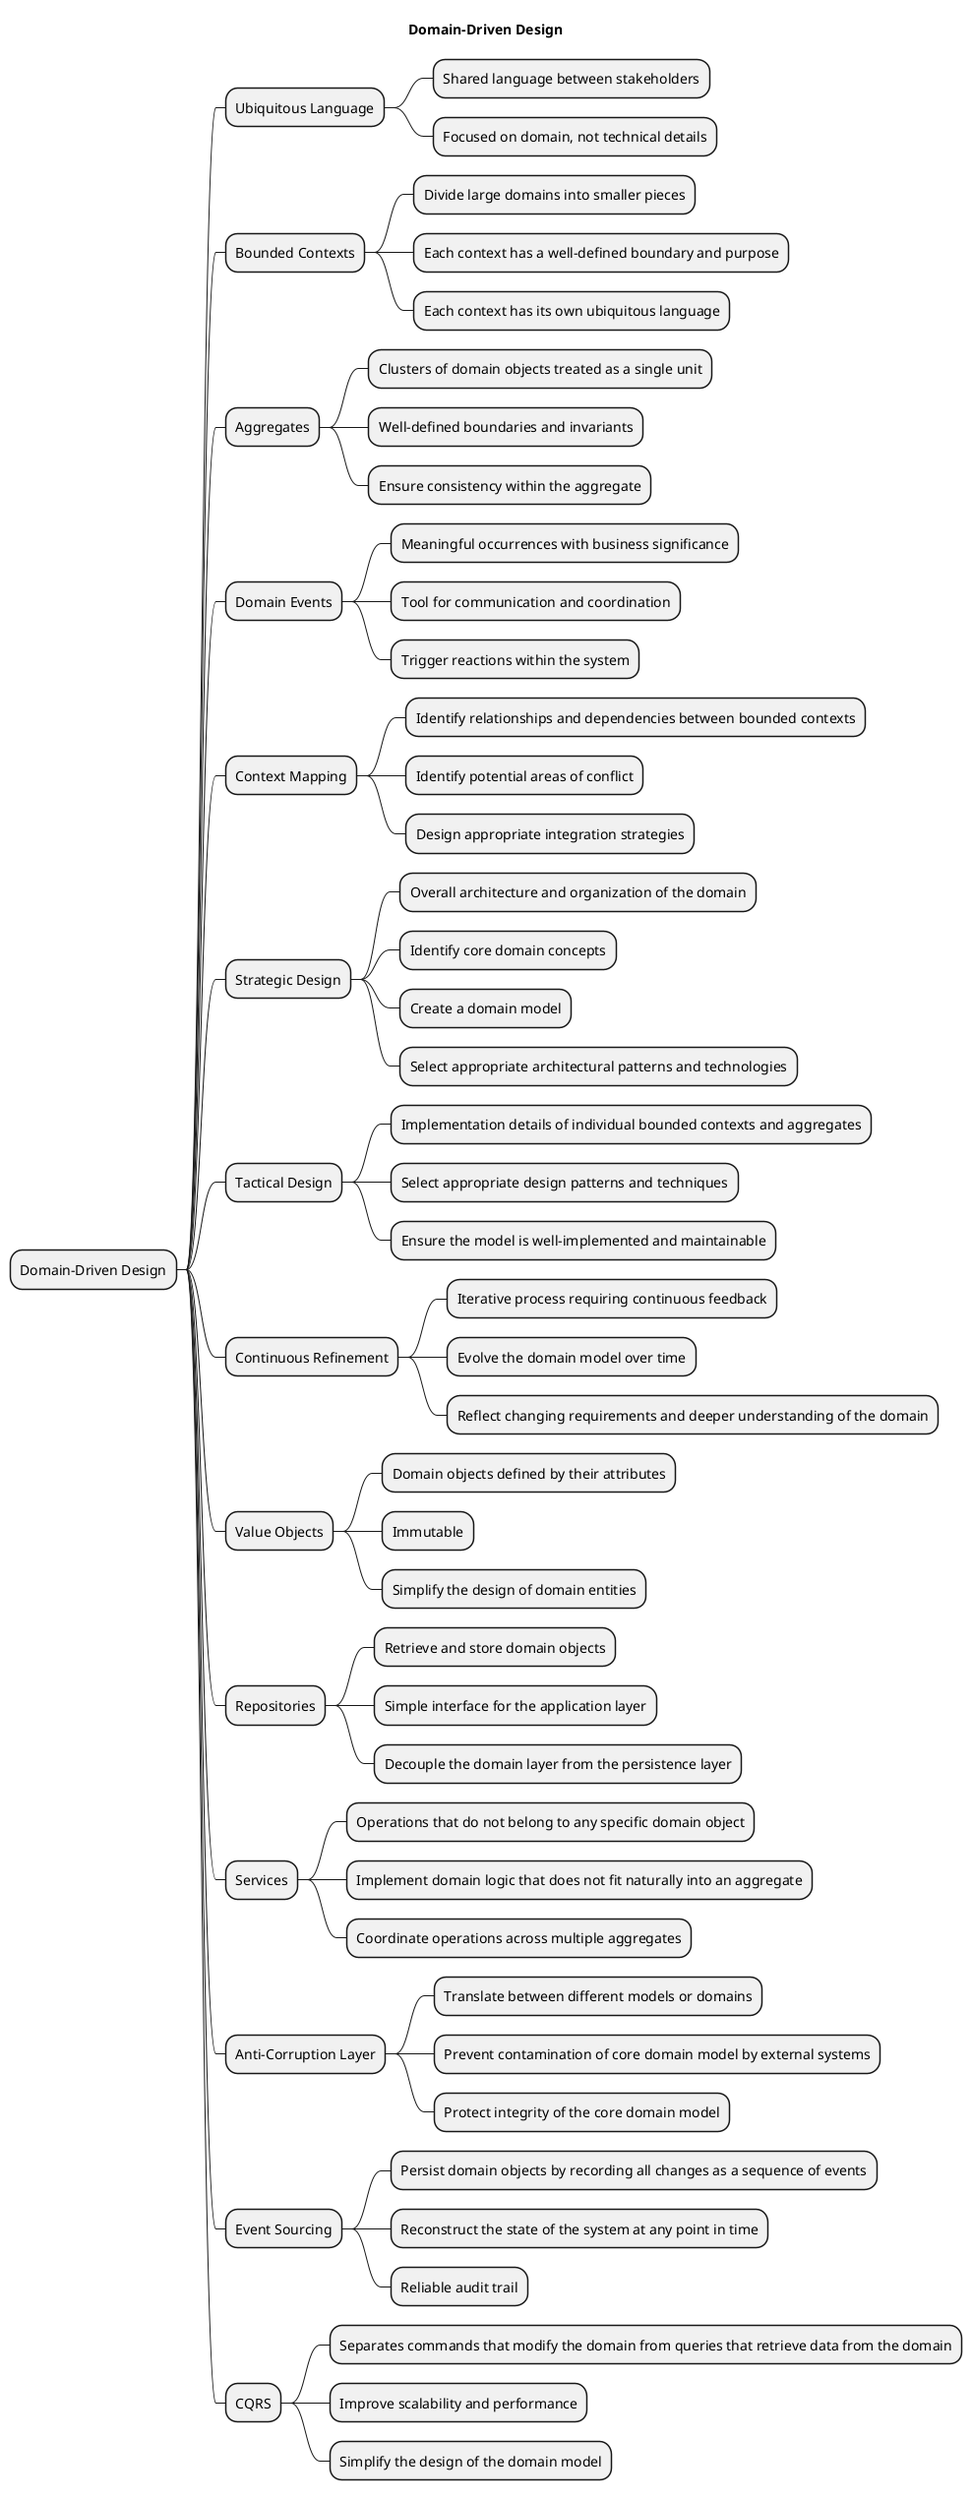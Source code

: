 @startmindmap

title **Domain-Driven Design**
* Domain-Driven Design
** Ubiquitous Language
*** Shared language between stakeholders
*** Focused on domain, not technical details
** Bounded Contexts
*** Divide large domains into smaller pieces
*** Each context has a well-defined boundary and purpose
*** Each context has its own ubiquitous language
** Aggregates
*** Clusters of domain objects treated as a single unit
*** Well-defined boundaries and invariants
*** Ensure consistency within the aggregate
** Domain Events
*** Meaningful occurrences with business significance
*** Tool for communication and coordination
*** Trigger reactions within the system
** Context Mapping
*** Identify relationships and dependencies between bounded contexts
*** Identify potential areas of conflict
*** Design appropriate integration strategies
** Strategic Design
*** Overall architecture and organization of the domain
*** Identify core domain concepts
*** Create a domain model
*** Select appropriate architectural patterns and technologies
** Tactical Design
*** Implementation details of individual bounded contexts and aggregates
*** Select appropriate design patterns and techniques
*** Ensure the model is well-implemented and maintainable
** Continuous Refinement
*** Iterative process requiring continuous feedback
*** Evolve the domain model over time
*** Reflect changing requirements and deeper understanding of the domain
** Value Objects
*** Domain objects defined by their attributes
*** Immutable
*** Simplify the design of domain entities
** Repositories
*** Retrieve and store domain objects
*** Simple interface for the application layer
*** Decouple the domain layer from the persistence layer
** Services
*** Operations that do not belong to any specific domain object
*** Implement domain logic that does not fit naturally into an aggregate
*** Coordinate operations across multiple aggregates
** Anti-Corruption Layer
*** Translate between different models or domains
*** Prevent contamination of core domain model by external systems
*** Protect integrity of the core domain model
** Event Sourcing
*** Persist domain objects by recording all changes as a sequence of events
*** Reconstruct the state of the system at any point in time
*** Reliable audit trail
** CQRS
*** Separates commands that modify the domain from queries that retrieve data from the domain
*** Improve scalability and performance
*** Simplify the design of the domain model

@endmindmap
